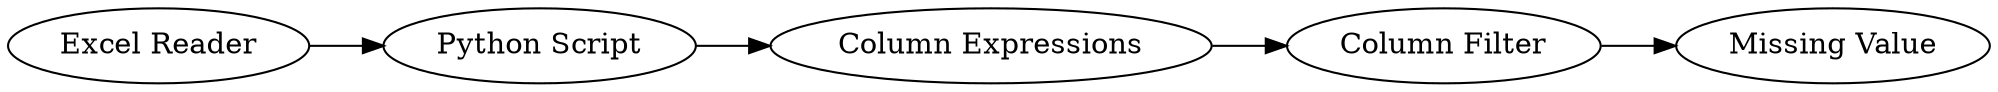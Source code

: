 digraph {
	2 -> 7
	9 -> 8
	7 -> 4
	4 -> 9
	7 [label="Python Script"]
	9 [label="Column Filter"]
	4 [label="Column Expressions"]
	8 [label="Missing Value"]
	2 [label="Excel Reader"]
	rankdir=LR
}

